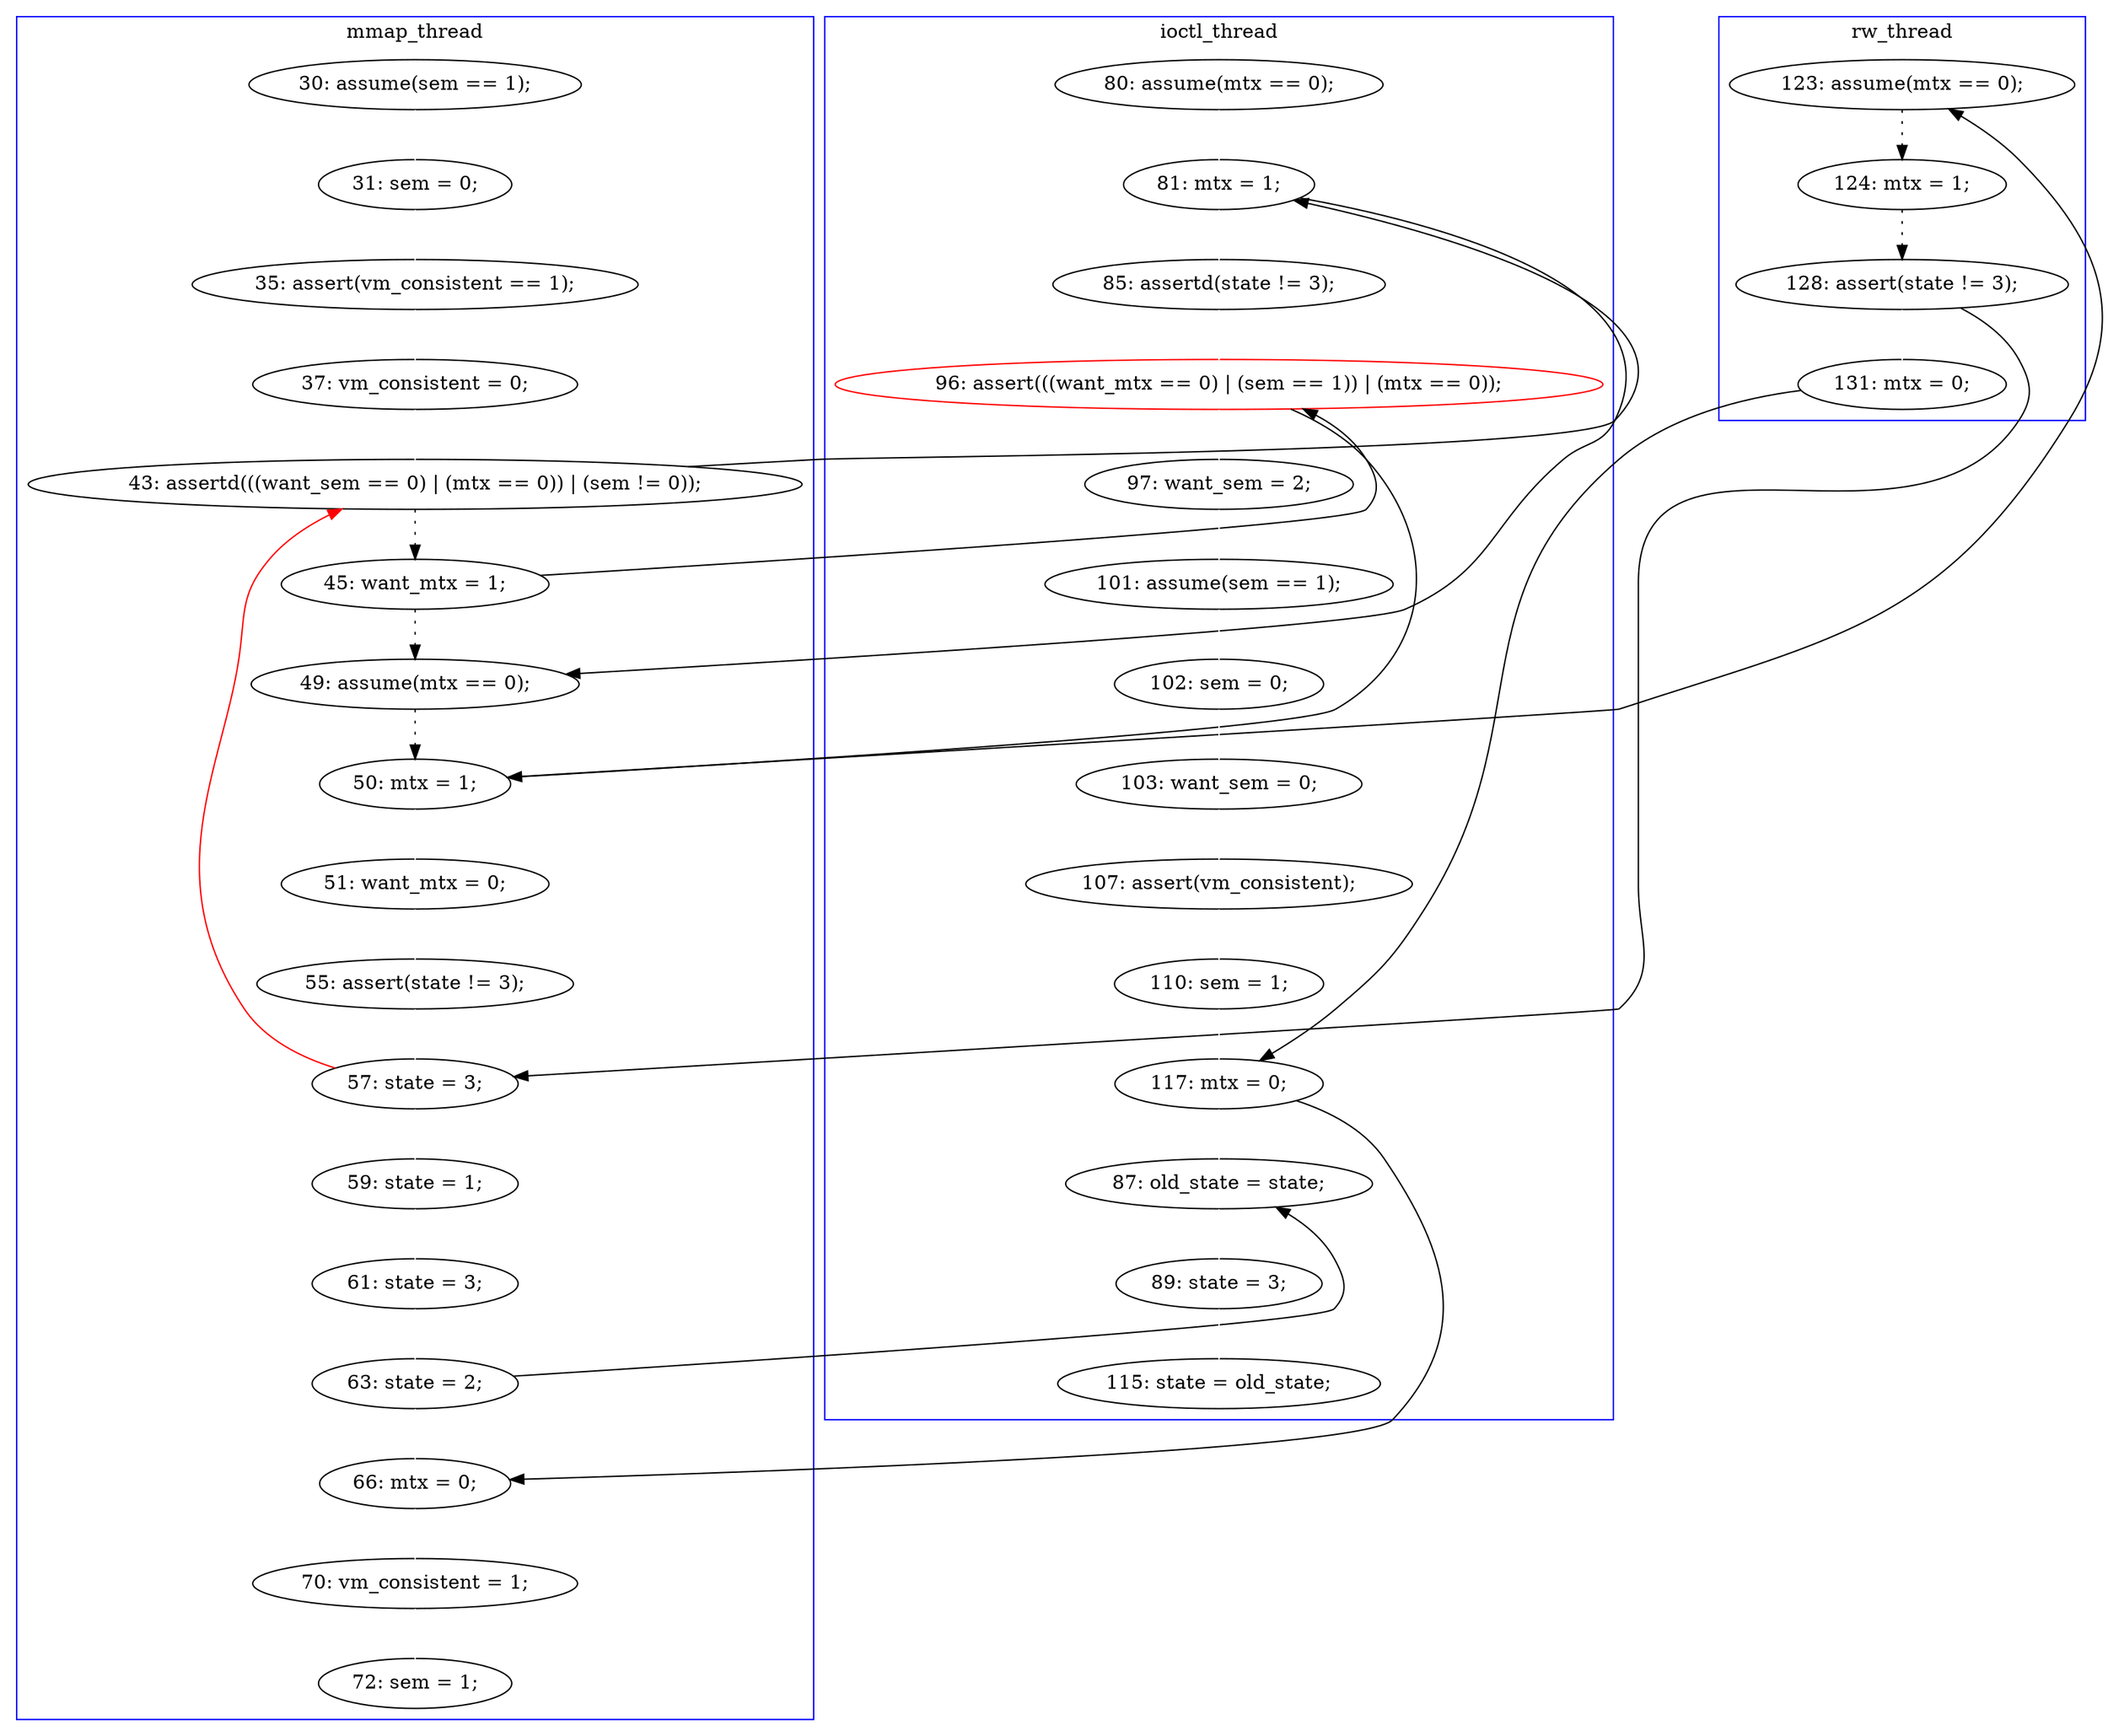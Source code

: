 digraph Counterexample {
	20 -> 22 [color = white, style = solid]
	11 -> 12 [color = white, style = solid]
	43 -> 49 [color = white, style = solid]
	41 -> 43 [color = white, style = solid]
	34 -> 35 [color = black, style = dotted]
	16 -> 23 [color = black, style = dotted]
	19 -> 20 [color = white, style = solid]
	24 -> 33 [color = black, style = solid, constraint = false]
	18 -> 19 [color = white, style = solid]
	19 -> 23 [color = black, style = solid, constraint = false]
	35 -> 38 [color = white, style = solid]
	35 -> 37 [color = black, style = solid, constraint = false]
	15 -> 16 [color = black, style = dotted]
	33 -> 34 [color = black, style = dotted]
	24 -> 25 [color = white, style = solid]
	16 -> 22 [color = black, style = solid, constraint = false]
	38 -> 45 [color = black, style = solid, constraint = false]
	29 -> 30 [color = white, style = solid]
	23 -> 24 [color = black, style = dotted]
	22 -> 24 [color = black, style = solid, constraint = false]
	43 -> 46 [color = black, style = solid, constraint = false]
	13 -> 14 [color = white, style = solid]
	45 -> 46 [color = white, style = solid]
	25 -> 27 [color = white, style = solid]
	30 -> 31 [color = white, style = solid]
	46 -> 47 [color = white, style = solid]
	31 -> 42 [color = white, style = solid]
	12 -> 13 [color = white, style = solid]
	15 -> 19 [color = black, style = solid, constraint = false]
	42 -> 44 [color = white, style = solid]
	37 -> 39 [color = white, style = solid]
	27 -> 37 [color = white, style = solid]
	45 -> 49 [color = black, style = solid, constraint = false]
	51 -> 52 [color = white, style = solid]
	28 -> 29 [color = white, style = solid]
	14 -> 15 [color = white, style = solid]
	39 -> 41 [color = white, style = solid]
	47 -> 48 [color = white, style = solid]
	37 -> 15 [color = red, style = solid, constraint = false]
	44 -> 45 [color = white, style = solid]
	49 -> 51 [color = white, style = solid]
	22 -> 28 [color = white, style = solid]
	subgraph cluster3 {
		label = rw_thread
		color = blue
		34  [label = "124: mtx = 1;"]
		38  [label = "131: mtx = 0;"]
		35  [label = "128: assert(state != 3);"]
		33  [label = "123: assume(mtx == 0);"]
	}
	subgraph cluster1 {
		label = mmap_thread
		color = blue
		11  [label = "30: assume(sem == 1);"]
		52  [label = "72: sem = 1;"]
		23  [label = "49: assume(mtx == 0);"]
		39  [label = "59: state = 1;"]
		16  [label = "45: want_mtx = 1;"]
		41  [label = "61: state = 3;"]
		37  [label = "57: state = 3;"]
		25  [label = "51: want_mtx = 0;"]
		14  [label = "37: vm_consistent = 0;"]
		49  [label = "66: mtx = 0;"]
		15  [label = "43: assertd(((want_sem == 0) | (mtx == 0)) | (sem != 0));"]
		13  [label = "35: assert(vm_consistent == 1);"]
		24  [label = "50: mtx = 1;"]
		27  [label = "55: assert(state != 3);"]
		12  [label = "31: sem = 0;"]
		43  [label = "63: state = 2;"]
		51  [label = "70: vm_consistent = 1;"]
	}
	subgraph cluster2 {
		label = ioctl_thread
		color = blue
		31  [label = "103: want_sem = 0;"]
		46  [label = "87: old_state = state;"]
		47  [label = "89: state = 3;"]
		22  [label = "96: assert(((want_mtx == 0) | (sem == 1)) | (mtx == 0));", color = red]
		20  [label = "85: assertd(state != 3);"]
		45  [label = "117: mtx = 0;"]
		42  [label = "107: assert(vm_consistent);"]
		29  [label = "101: assume(sem == 1);"]
		44  [label = "110: sem = 1;"]
		48  [label = "115: state = old_state;"]
		19  [label = "81: mtx = 1;"]
		30  [label = "102: sem = 0;"]
		18  [label = "80: assume(mtx == 0);"]
		28  [label = "97: want_sem = 2;"]
	}
}